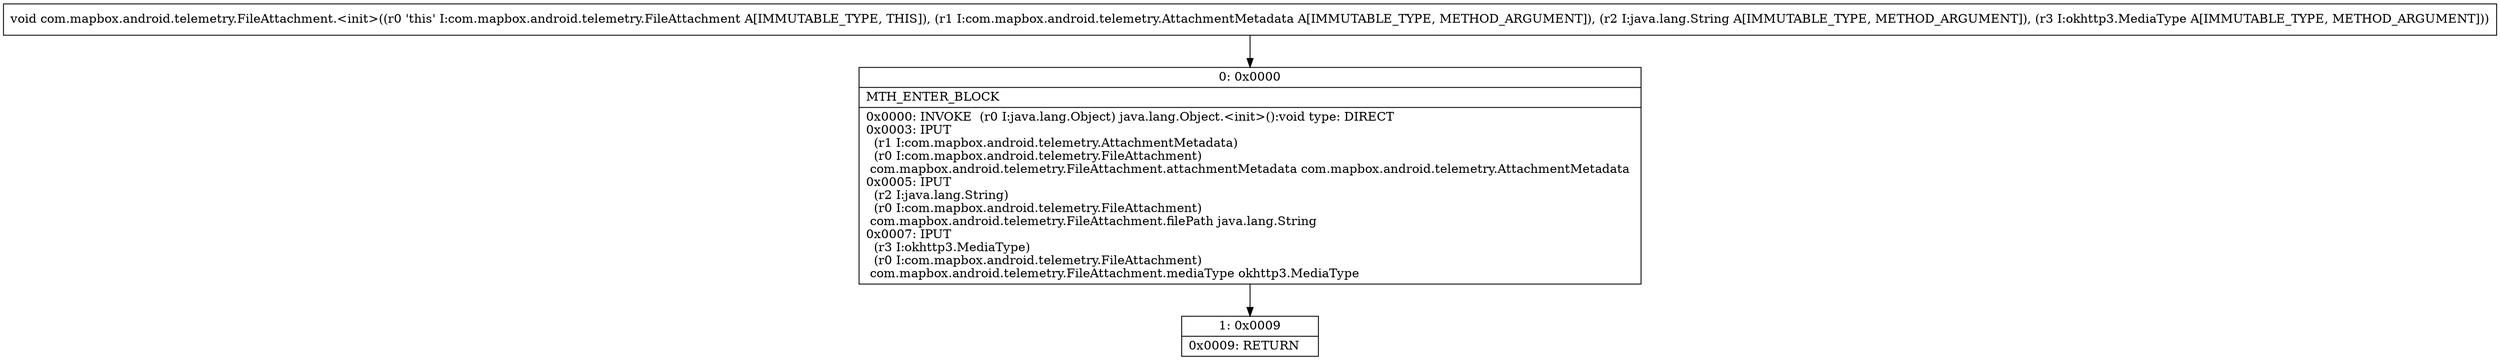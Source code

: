 digraph "CFG forcom.mapbox.android.telemetry.FileAttachment.\<init\>(Lcom\/mapbox\/android\/telemetry\/AttachmentMetadata;Ljava\/lang\/String;Lokhttp3\/MediaType;)V" {
Node_0 [shape=record,label="{0\:\ 0x0000|MTH_ENTER_BLOCK\l|0x0000: INVOKE  (r0 I:java.lang.Object) java.lang.Object.\<init\>():void type: DIRECT \l0x0003: IPUT  \l  (r1 I:com.mapbox.android.telemetry.AttachmentMetadata)\l  (r0 I:com.mapbox.android.telemetry.FileAttachment)\l com.mapbox.android.telemetry.FileAttachment.attachmentMetadata com.mapbox.android.telemetry.AttachmentMetadata \l0x0005: IPUT  \l  (r2 I:java.lang.String)\l  (r0 I:com.mapbox.android.telemetry.FileAttachment)\l com.mapbox.android.telemetry.FileAttachment.filePath java.lang.String \l0x0007: IPUT  \l  (r3 I:okhttp3.MediaType)\l  (r0 I:com.mapbox.android.telemetry.FileAttachment)\l com.mapbox.android.telemetry.FileAttachment.mediaType okhttp3.MediaType \l}"];
Node_1 [shape=record,label="{1\:\ 0x0009|0x0009: RETURN   \l}"];
MethodNode[shape=record,label="{void com.mapbox.android.telemetry.FileAttachment.\<init\>((r0 'this' I:com.mapbox.android.telemetry.FileAttachment A[IMMUTABLE_TYPE, THIS]), (r1 I:com.mapbox.android.telemetry.AttachmentMetadata A[IMMUTABLE_TYPE, METHOD_ARGUMENT]), (r2 I:java.lang.String A[IMMUTABLE_TYPE, METHOD_ARGUMENT]), (r3 I:okhttp3.MediaType A[IMMUTABLE_TYPE, METHOD_ARGUMENT])) }"];
MethodNode -> Node_0;
Node_0 -> Node_1;
}

